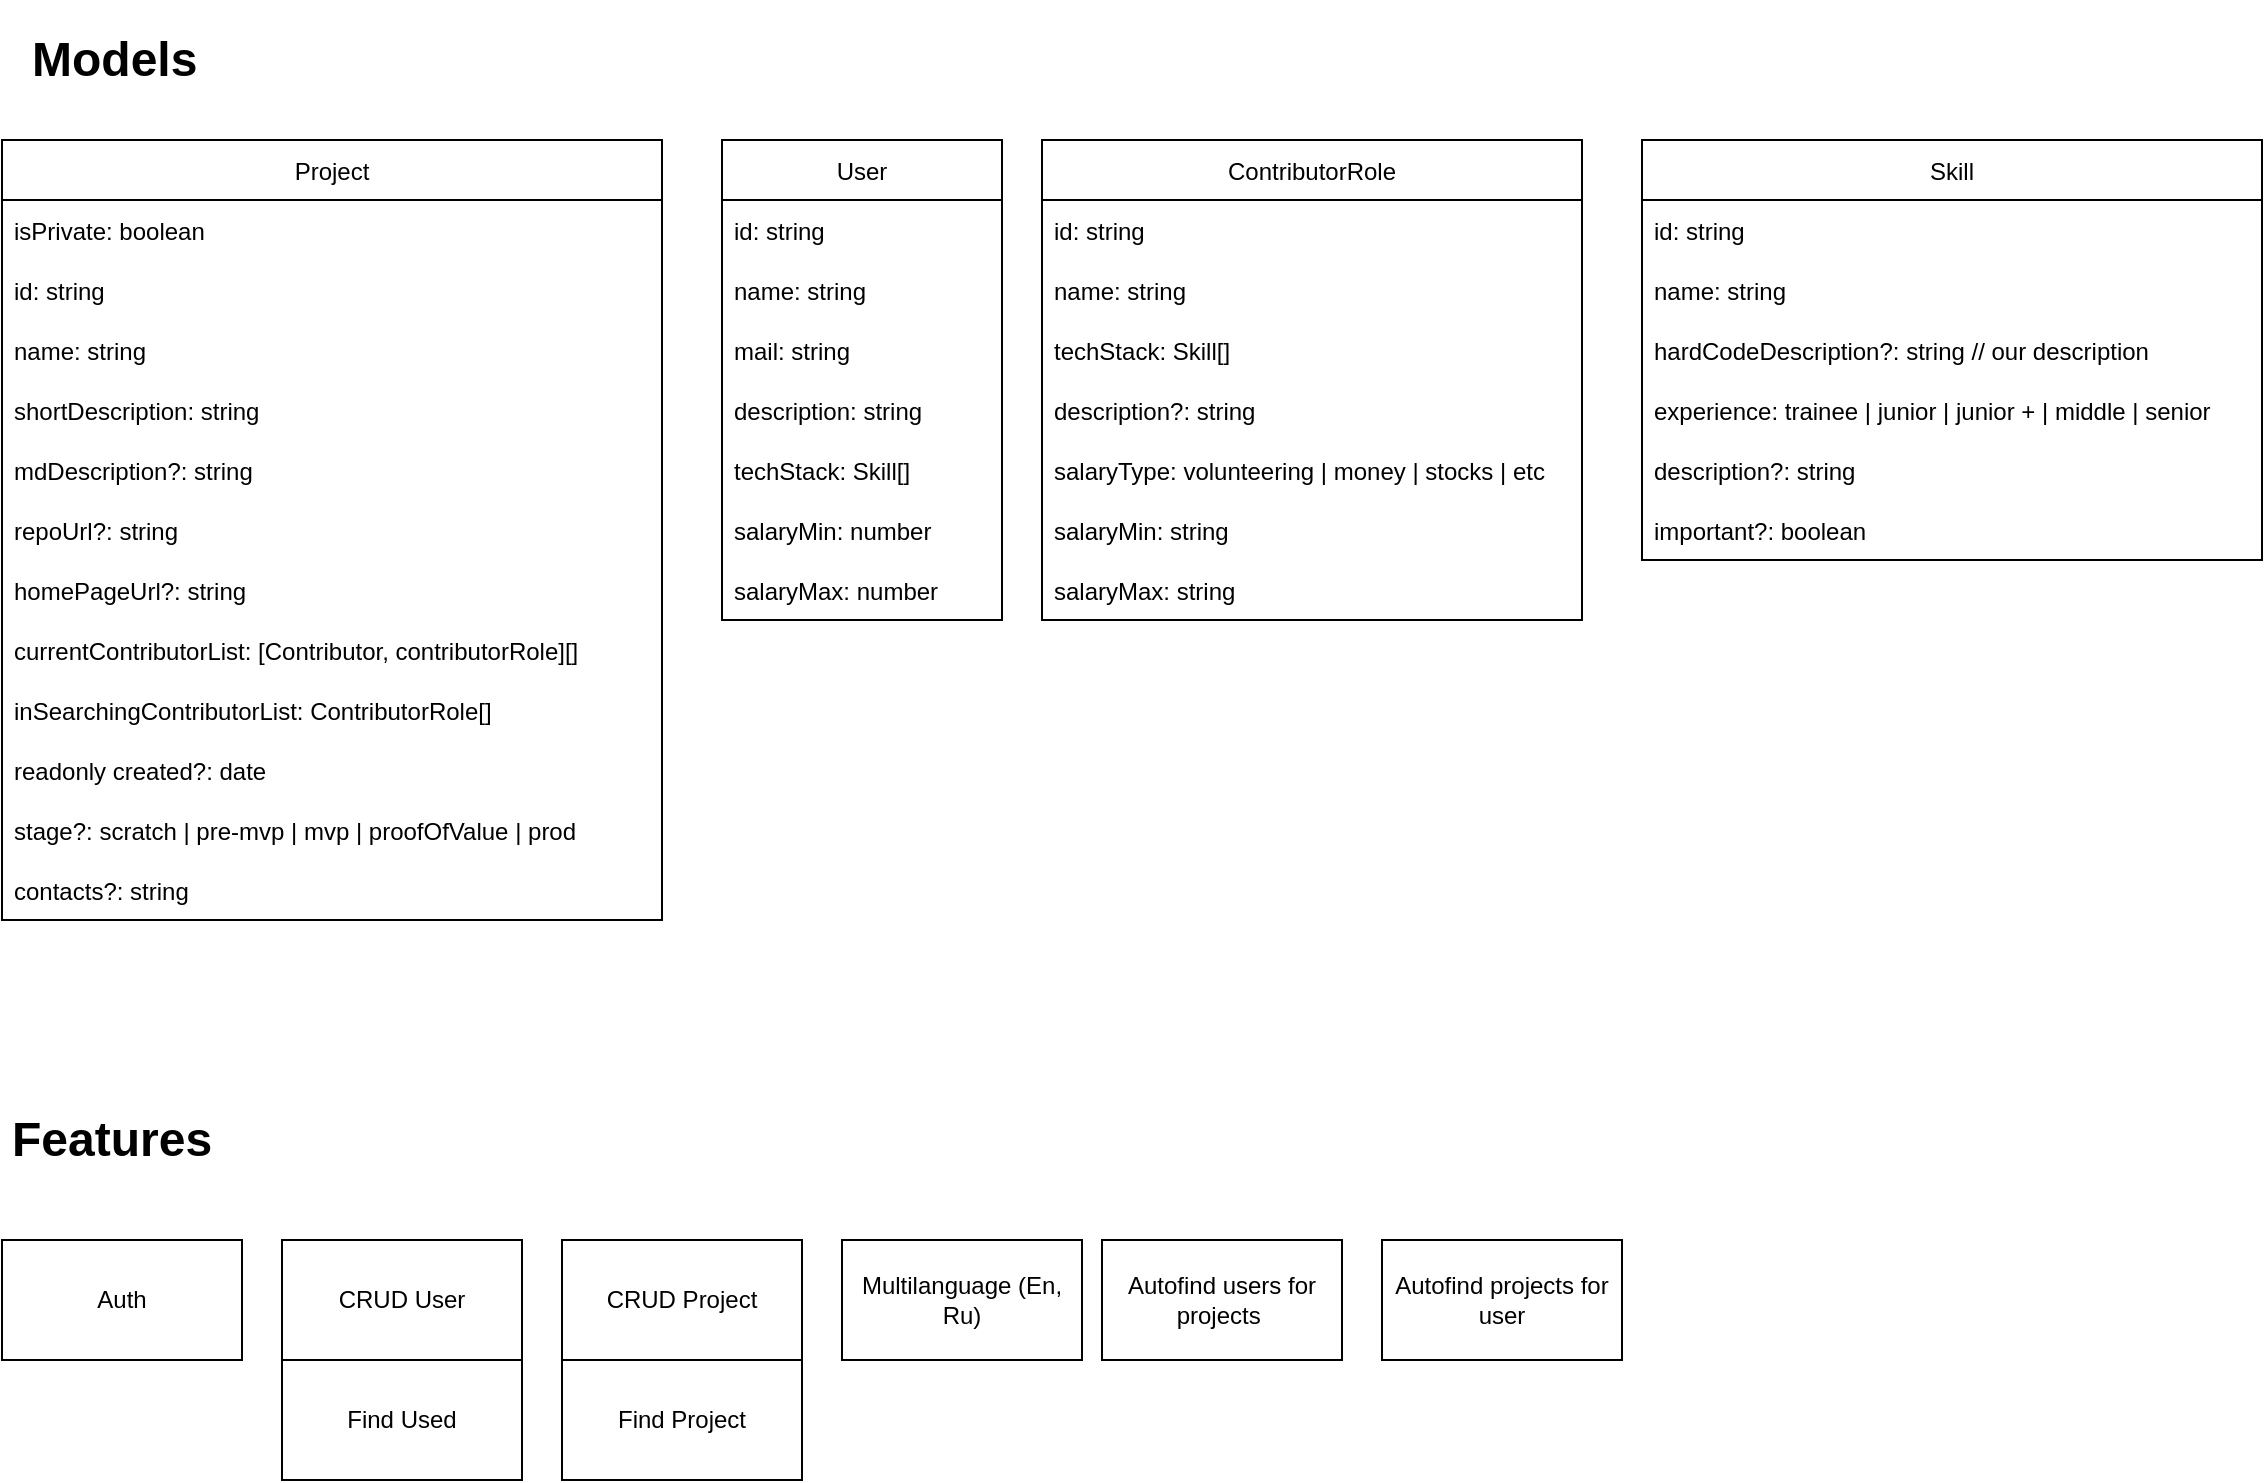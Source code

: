 <mxfile version="16.1.2" type="device"><diagram id="Qma4wicBMiH-yzQoU3vz" name="Page-1"><mxGraphModel dx="462" dy="1978" grid="1" gridSize="10" guides="1" tooltips="1" connect="1" arrows="1" fold="1" page="1" pageScale="1" pageWidth="850" pageHeight="1100" math="0" shadow="0"><root><mxCell id="0"/><mxCell id="1" parent="0"/><mxCell id="pDGOYQ3tGIblB0rmkB9a-3" value="User" style="swimlane;fontStyle=0;childLayout=stackLayout;horizontal=1;startSize=30;horizontalStack=0;resizeParent=1;resizeParentMax=0;resizeLast=0;collapsible=1;marginBottom=0;" parent="1" vertex="1"><mxGeometry x="390" y="-100" width="140" height="240" as="geometry"><mxRectangle x="425" y="60" width="60" height="30" as="alternateBounds"/></mxGeometry></mxCell><mxCell id="pDGOYQ3tGIblB0rmkB9a-4" value="id: string" style="text;strokeColor=none;fillColor=none;align=left;verticalAlign=middle;spacingLeft=4;spacingRight=4;overflow=hidden;points=[[0,0.5],[1,0.5]];portConstraint=eastwest;rotatable=0;" parent="pDGOYQ3tGIblB0rmkB9a-3" vertex="1"><mxGeometry y="30" width="140" height="30" as="geometry"/></mxCell><mxCell id="pDGOYQ3tGIblB0rmkB9a-5" value="name: string" style="text;strokeColor=none;fillColor=none;align=left;verticalAlign=middle;spacingLeft=4;spacingRight=4;overflow=hidden;points=[[0,0.5],[1,0.5]];portConstraint=eastwest;rotatable=0;" parent="pDGOYQ3tGIblB0rmkB9a-3" vertex="1"><mxGeometry y="60" width="140" height="30" as="geometry"/></mxCell><mxCell id="pDGOYQ3tGIblB0rmkB9a-6" value="mail: string" style="text;strokeColor=none;fillColor=none;align=left;verticalAlign=middle;spacingLeft=4;spacingRight=4;overflow=hidden;points=[[0,0.5],[1,0.5]];portConstraint=eastwest;rotatable=0;" parent="pDGOYQ3tGIblB0rmkB9a-3" vertex="1"><mxGeometry y="90" width="140" height="30" as="geometry"/></mxCell><mxCell id="pDGOYQ3tGIblB0rmkB9a-44" value="description: string" style="text;strokeColor=none;fillColor=none;align=left;verticalAlign=middle;spacingLeft=4;spacingRight=4;overflow=hidden;points=[[0,0.5],[1,0.5]];portConstraint=eastwest;rotatable=0;" parent="pDGOYQ3tGIblB0rmkB9a-3" vertex="1"><mxGeometry y="120" width="140" height="30" as="geometry"/></mxCell><mxCell id="OzyDedefaRPD4r-mWprw-3" value="techStack: Skill[]" style="text;strokeColor=none;fillColor=none;align=left;verticalAlign=middle;spacingLeft=4;spacingRight=4;overflow=hidden;points=[[0,0.5],[1,0.5]];portConstraint=eastwest;rotatable=0;" parent="pDGOYQ3tGIblB0rmkB9a-3" vertex="1"><mxGeometry y="150" width="140" height="30" as="geometry"/></mxCell><mxCell id="OzyDedefaRPD4r-mWprw-4" value="salaryMin: number" style="text;strokeColor=none;fillColor=none;align=left;verticalAlign=middle;spacingLeft=4;spacingRight=4;overflow=hidden;points=[[0,0.5],[1,0.5]];portConstraint=eastwest;rotatable=0;" parent="pDGOYQ3tGIblB0rmkB9a-3" vertex="1"><mxGeometry y="180" width="140" height="30" as="geometry"/></mxCell><mxCell id="OzyDedefaRPD4r-mWprw-5" value="salaryMax: number" style="text;strokeColor=none;fillColor=none;align=left;verticalAlign=middle;spacingLeft=4;spacingRight=4;overflow=hidden;points=[[0,0.5],[1,0.5]];portConstraint=eastwest;rotatable=0;" parent="pDGOYQ3tGIblB0rmkB9a-3" vertex="1"><mxGeometry y="210" width="140" height="30" as="geometry"/></mxCell><mxCell id="pDGOYQ3tGIblB0rmkB9a-7" value="Project" style="swimlane;fontStyle=0;childLayout=stackLayout;horizontal=1;startSize=30;horizontalStack=0;resizeParent=1;resizeParentMax=0;resizeLast=0;collapsible=1;marginBottom=0;" parent="1" vertex="1"><mxGeometry x="30" y="-100" width="330" height="390" as="geometry"/></mxCell><mxCell id="pDGOYQ3tGIblB0rmkB9a-8" value="isPrivate: boolean" style="text;strokeColor=none;fillColor=none;align=left;verticalAlign=middle;spacingLeft=4;spacingRight=4;overflow=hidden;points=[[0,0.5],[1,0.5]];portConstraint=eastwest;rotatable=0;" parent="pDGOYQ3tGIblB0rmkB9a-7" vertex="1"><mxGeometry y="30" width="330" height="30" as="geometry"/></mxCell><mxCell id="pDGOYQ3tGIblB0rmkB9a-9" value="id: string" style="text;strokeColor=none;fillColor=none;align=left;verticalAlign=middle;spacingLeft=4;spacingRight=4;overflow=hidden;points=[[0,0.5],[1,0.5]];portConstraint=eastwest;rotatable=0;" parent="pDGOYQ3tGIblB0rmkB9a-7" vertex="1"><mxGeometry y="60" width="330" height="30" as="geometry"/></mxCell><mxCell id="pDGOYQ3tGIblB0rmkB9a-14" value="name: string" style="text;strokeColor=none;fillColor=none;align=left;verticalAlign=middle;spacingLeft=4;spacingRight=4;overflow=hidden;points=[[0,0.5],[1,0.5]];portConstraint=eastwest;rotatable=0;" parent="pDGOYQ3tGIblB0rmkB9a-7" vertex="1"><mxGeometry y="90" width="330" height="30" as="geometry"/></mxCell><mxCell id="pDGOYQ3tGIblB0rmkB9a-16" value="shortDescription: string" style="text;strokeColor=none;fillColor=none;align=left;verticalAlign=middle;spacingLeft=4;spacingRight=4;overflow=hidden;points=[[0,0.5],[1,0.5]];portConstraint=eastwest;rotatable=0;" parent="pDGOYQ3tGIblB0rmkB9a-7" vertex="1"><mxGeometry y="120" width="330" height="30" as="geometry"/></mxCell><mxCell id="pDGOYQ3tGIblB0rmkB9a-17" value="mdDescription?: string" style="text;strokeColor=none;fillColor=none;align=left;verticalAlign=middle;spacingLeft=4;spacingRight=4;overflow=hidden;points=[[0,0.5],[1,0.5]];portConstraint=eastwest;rotatable=0;" parent="pDGOYQ3tGIblB0rmkB9a-7" vertex="1"><mxGeometry y="150" width="330" height="30" as="geometry"/></mxCell><mxCell id="pDGOYQ3tGIblB0rmkB9a-18" value="repoUrl?: string" style="text;strokeColor=none;fillColor=none;align=left;verticalAlign=middle;spacingLeft=4;spacingRight=4;overflow=hidden;points=[[0,0.5],[1,0.5]];portConstraint=eastwest;rotatable=0;" parent="pDGOYQ3tGIblB0rmkB9a-7" vertex="1"><mxGeometry y="180" width="330" height="30" as="geometry"/></mxCell><mxCell id="pDGOYQ3tGIblB0rmkB9a-19" value="homePageUrl?: string" style="text;strokeColor=none;fillColor=none;align=left;verticalAlign=middle;spacingLeft=4;spacingRight=4;overflow=hidden;points=[[0,0.5],[1,0.5]];portConstraint=eastwest;rotatable=0;" parent="pDGOYQ3tGIblB0rmkB9a-7" vertex="1"><mxGeometry y="210" width="330" height="30" as="geometry"/></mxCell><mxCell id="pDGOYQ3tGIblB0rmkB9a-20" value="currentContributorList: [Contributor, contributorRole][]" style="text;strokeColor=none;fillColor=none;align=left;verticalAlign=middle;spacingLeft=4;spacingRight=4;overflow=hidden;points=[[0,0.5],[1,0.5]];portConstraint=eastwest;rotatable=0;" parent="pDGOYQ3tGIblB0rmkB9a-7" vertex="1"><mxGeometry y="240" width="330" height="30" as="geometry"/></mxCell><mxCell id="pDGOYQ3tGIblB0rmkB9a-21" value="inSearchingContributorList: ContributorRole[]" style="text;strokeColor=none;fillColor=none;align=left;verticalAlign=middle;spacingLeft=4;spacingRight=4;overflow=hidden;points=[[0,0.5],[1,0.5]];portConstraint=eastwest;rotatable=0;" parent="pDGOYQ3tGIblB0rmkB9a-7" vertex="1"><mxGeometry y="270" width="330" height="30" as="geometry"/></mxCell><mxCell id="pDGOYQ3tGIblB0rmkB9a-56" value="readonly created?: date" style="text;strokeColor=none;fillColor=none;align=left;verticalAlign=middle;spacingLeft=4;spacingRight=4;overflow=hidden;points=[[0,0.5],[1,0.5]];portConstraint=eastwest;rotatable=0;" parent="pDGOYQ3tGIblB0rmkB9a-7" vertex="1"><mxGeometry y="300" width="330" height="30" as="geometry"/></mxCell><mxCell id="OzyDedefaRPD4r-mWprw-12" value="stage?: scratch | pre-mvp | mvp | proofOfValue | prod" style="text;strokeColor=none;fillColor=none;align=left;verticalAlign=middle;spacingLeft=4;spacingRight=4;overflow=hidden;points=[[0,0.5],[1,0.5]];portConstraint=eastwest;rotatable=0;" parent="pDGOYQ3tGIblB0rmkB9a-7" vertex="1"><mxGeometry y="330" width="330" height="30" as="geometry"/></mxCell><mxCell id="pDGOYQ3tGIblB0rmkB9a-29" value="contacts?: string" style="text;strokeColor=none;fillColor=none;align=left;verticalAlign=middle;spacingLeft=4;spacingRight=4;overflow=hidden;points=[[0,0.5],[1,0.5]];portConstraint=eastwest;rotatable=0;" parent="pDGOYQ3tGIblB0rmkB9a-7" vertex="1"><mxGeometry y="360" width="330" height="30" as="geometry"/></mxCell><mxCell id="pDGOYQ3tGIblB0rmkB9a-25" value="ContributorRole" style="swimlane;fontStyle=0;childLayout=stackLayout;horizontal=1;startSize=30;horizontalStack=0;resizeParent=1;resizeParentMax=0;resizeLast=0;collapsible=1;marginBottom=0;" parent="1" vertex="1"><mxGeometry x="550" y="-100" width="270" height="240" as="geometry"><mxRectangle x="425" y="60" width="60" height="30" as="alternateBounds"/></mxGeometry></mxCell><mxCell id="pDGOYQ3tGIblB0rmkB9a-26" value="id: string" style="text;strokeColor=none;fillColor=none;align=left;verticalAlign=middle;spacingLeft=4;spacingRight=4;overflow=hidden;points=[[0,0.5],[1,0.5]];portConstraint=eastwest;rotatable=0;" parent="pDGOYQ3tGIblB0rmkB9a-25" vertex="1"><mxGeometry y="30" width="270" height="30" as="geometry"/></mxCell><mxCell id="pDGOYQ3tGIblB0rmkB9a-27" value="name: string" style="text;strokeColor=none;fillColor=none;align=left;verticalAlign=middle;spacingLeft=4;spacingRight=4;overflow=hidden;points=[[0,0.5],[1,0.5]];portConstraint=eastwest;rotatable=0;" parent="pDGOYQ3tGIblB0rmkB9a-25" vertex="1"><mxGeometry y="60" width="270" height="30" as="geometry"/></mxCell><mxCell id="pDGOYQ3tGIblB0rmkB9a-28" value="techStack: Skill[]" style="text;strokeColor=none;fillColor=none;align=left;verticalAlign=middle;spacingLeft=4;spacingRight=4;overflow=hidden;points=[[0,0.5],[1,0.5]];portConstraint=eastwest;rotatable=0;" parent="pDGOYQ3tGIblB0rmkB9a-25" vertex="1"><mxGeometry y="90" width="270" height="30" as="geometry"/></mxCell><mxCell id="pDGOYQ3tGIblB0rmkB9a-48" value="description?: string" style="text;strokeColor=none;fillColor=none;align=left;verticalAlign=middle;spacingLeft=4;spacingRight=4;overflow=hidden;points=[[0,0.5],[1,0.5]];portConstraint=eastwest;rotatable=0;" parent="pDGOYQ3tGIblB0rmkB9a-25" vertex="1"><mxGeometry y="120" width="270" height="30" as="geometry"/></mxCell><mxCell id="OzyDedefaRPD4r-mWprw-6" value="salaryType: volunteering | money | stocks | etc" style="text;strokeColor=none;fillColor=none;align=left;verticalAlign=middle;spacingLeft=4;spacingRight=4;overflow=hidden;points=[[0,0.5],[1,0.5]];portConstraint=eastwest;rotatable=0;" parent="pDGOYQ3tGIblB0rmkB9a-25" vertex="1"><mxGeometry y="150" width="270" height="30" as="geometry"/></mxCell><mxCell id="OzyDedefaRPD4r-mWprw-13" value="salaryMin: string" style="text;strokeColor=none;fillColor=none;align=left;verticalAlign=middle;spacingLeft=4;spacingRight=4;overflow=hidden;points=[[0,0.5],[1,0.5]];portConstraint=eastwest;rotatable=0;" parent="pDGOYQ3tGIblB0rmkB9a-25" vertex="1"><mxGeometry y="180" width="270" height="30" as="geometry"/></mxCell><mxCell id="OzyDedefaRPD4r-mWprw-7" value="salaryMax: string" style="text;strokeColor=none;fillColor=none;align=left;verticalAlign=middle;spacingLeft=4;spacingRight=4;overflow=hidden;points=[[0,0.5],[1,0.5]];portConstraint=eastwest;rotatable=0;" parent="pDGOYQ3tGIblB0rmkB9a-25" vertex="1"><mxGeometry y="210" width="270" height="30" as="geometry"/></mxCell><mxCell id="pDGOYQ3tGIblB0rmkB9a-31" value="Skill" style="swimlane;fontStyle=0;childLayout=stackLayout;horizontal=1;startSize=30;horizontalStack=0;resizeParent=1;resizeParentMax=0;resizeLast=0;collapsible=1;marginBottom=0;" parent="1" vertex="1"><mxGeometry x="850" y="-100" width="310" height="210" as="geometry"><mxRectangle x="425" y="60" width="60" height="30" as="alternateBounds"/></mxGeometry></mxCell><mxCell id="pDGOYQ3tGIblB0rmkB9a-32" value="id: string" style="text;strokeColor=none;fillColor=none;align=left;verticalAlign=middle;spacingLeft=4;spacingRight=4;overflow=hidden;points=[[0,0.5],[1,0.5]];portConstraint=eastwest;rotatable=0;" parent="pDGOYQ3tGIblB0rmkB9a-31" vertex="1"><mxGeometry y="30" width="310" height="30" as="geometry"/></mxCell><mxCell id="pDGOYQ3tGIblB0rmkB9a-33" value="name: string" style="text;strokeColor=none;fillColor=none;align=left;verticalAlign=middle;spacingLeft=4;spacingRight=4;overflow=hidden;points=[[0,0.5],[1,0.5]];portConstraint=eastwest;rotatable=0;" parent="pDGOYQ3tGIblB0rmkB9a-31" vertex="1"><mxGeometry y="60" width="310" height="30" as="geometry"/></mxCell><mxCell id="pDGOYQ3tGIblB0rmkB9a-34" value="hardCodeDescription?: string // our description" style="text;strokeColor=none;fillColor=none;align=left;verticalAlign=middle;spacingLeft=4;spacingRight=4;overflow=hidden;points=[[0,0.5],[1,0.5]];portConstraint=eastwest;rotatable=0;" parent="pDGOYQ3tGIblB0rmkB9a-31" vertex="1"><mxGeometry y="90" width="310" height="30" as="geometry"/></mxCell><mxCell id="pDGOYQ3tGIblB0rmkB9a-35" value="experience: trainee | junior | junior + | middle | senior" style="text;strokeColor=none;fillColor=none;align=left;verticalAlign=middle;spacingLeft=4;spacingRight=4;overflow=hidden;points=[[0,0.5],[1,0.5]];portConstraint=eastwest;rotatable=0;" parent="pDGOYQ3tGIblB0rmkB9a-31" vertex="1"><mxGeometry y="120" width="310" height="30" as="geometry"/></mxCell><mxCell id="pDGOYQ3tGIblB0rmkB9a-36" value="description?: string" style="text;strokeColor=none;fillColor=none;align=left;verticalAlign=middle;spacingLeft=4;spacingRight=4;overflow=hidden;points=[[0,0.5],[1,0.5]];portConstraint=eastwest;rotatable=0;" parent="pDGOYQ3tGIblB0rmkB9a-31" vertex="1"><mxGeometry y="150" width="310" height="30" as="geometry"/></mxCell><mxCell id="OzyDedefaRPD4r-mWprw-8" value="important?: boolean" style="text;strokeColor=none;fillColor=none;align=left;verticalAlign=middle;spacingLeft=4;spacingRight=4;overflow=hidden;points=[[0,0.5],[1,0.5]];portConstraint=eastwest;rotatable=0;" parent="pDGOYQ3tGIblB0rmkB9a-31" vertex="1"><mxGeometry y="180" width="310" height="30" as="geometry"/></mxCell><mxCell id="pDGOYQ3tGIblB0rmkB9a-46" value="Multilanguage (En, Ru)" style="rounded=0;whiteSpace=wrap;html=1;" parent="1" vertex="1"><mxGeometry x="450" y="450" width="120" height="60" as="geometry"/></mxCell><mxCell id="pDGOYQ3tGIblB0rmkB9a-50" value="Find Used" style="rounded=0;whiteSpace=wrap;html=1;" parent="1" vertex="1"><mxGeometry x="170" y="510" width="120" height="60" as="geometry"/></mxCell><mxCell id="pDGOYQ3tGIblB0rmkB9a-51" value="Auth" style="rounded=0;whiteSpace=wrap;html=1;" parent="1" vertex="1"><mxGeometry x="30" y="450" width="120" height="60" as="geometry"/></mxCell><mxCell id="pDGOYQ3tGIblB0rmkB9a-52" value="CRUD User" style="rounded=0;whiteSpace=wrap;html=1;" parent="1" vertex="1"><mxGeometry x="170" y="450" width="120" height="60" as="geometry"/></mxCell><mxCell id="pDGOYQ3tGIblB0rmkB9a-54" value="CRUD Project" style="rounded=0;whiteSpace=wrap;html=1;" parent="1" vertex="1"><mxGeometry x="310" y="450" width="120" height="60" as="geometry"/></mxCell><mxCell id="pDGOYQ3tGIblB0rmkB9a-55" value="Find Project" style="rounded=0;whiteSpace=wrap;html=1;" parent="1" vertex="1"><mxGeometry x="310" y="510" width="120" height="60" as="geometry"/></mxCell><mxCell id="pDGOYQ3tGIblB0rmkB9a-63" value="&lt;h1&gt;Features&lt;/h1&gt;" style="text;html=1;strokeColor=none;fillColor=none;spacing=5;spacingTop=-20;whiteSpace=wrap;overflow=hidden;rounded=0;" parent="1" vertex="1"><mxGeometry x="30" y="380" width="190" height="40" as="geometry"/></mxCell><mxCell id="pDGOYQ3tGIblB0rmkB9a-65" value="&lt;h1&gt;Models&lt;/h1&gt;" style="text;html=1;strokeColor=none;fillColor=none;spacing=5;spacingTop=-20;whiteSpace=wrap;overflow=hidden;rounded=0;" parent="1" vertex="1"><mxGeometry x="40" y="-160" width="190" height="40" as="geometry"/></mxCell><mxCell id="OzyDedefaRPD4r-mWprw-1" value="Autofind users for projects&amp;nbsp;" style="rounded=0;whiteSpace=wrap;html=1;" parent="1" vertex="1"><mxGeometry x="580" y="450" width="120" height="60" as="geometry"/></mxCell><mxCell id="OzyDedefaRPD4r-mWprw-2" value="Autofind projects for user" style="rounded=0;whiteSpace=wrap;html=1;" parent="1" vertex="1"><mxGeometry x="720" y="450" width="120" height="60" as="geometry"/></mxCell></root></mxGraphModel></diagram></mxfile>